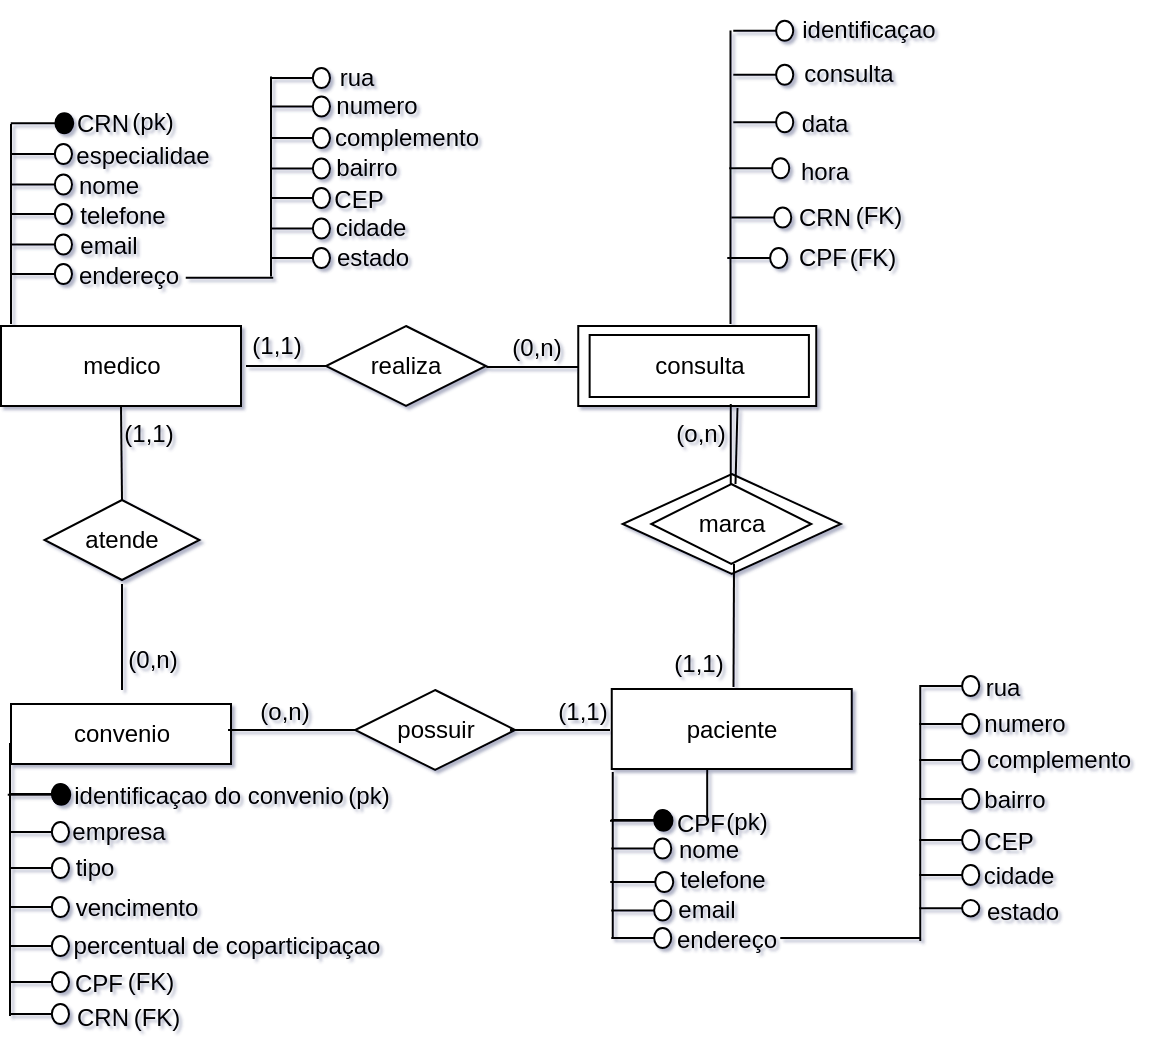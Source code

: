 <mxfile version="24.0.5" type="github">
  <diagram name="Página-1" id="uWUjfODtBJYcnfzakmmx">
    <mxGraphModel dx="1393" dy="789" grid="1" gridSize="10" guides="1" tooltips="1" connect="1" arrows="1" fold="1" page="1" pageScale="1" pageWidth="827" pageHeight="1169" background="#ffffff" math="0" shadow="1">
      <root>
        <mxCell id="0" />
        <mxCell id="1" parent="0" />
        <mxCell id="QiiDCX98zFiPI5cR9jm--214" value="" style="rhombus;whiteSpace=wrap;html=1;" vertex="1" parent="1">
          <mxGeometry x="438.32" y="415" width="109.12" height="50" as="geometry" />
        </mxCell>
        <mxCell id="QiiDCX98zFiPI5cR9jm--215" value="" style="rounded=0;whiteSpace=wrap;html=1;" vertex="1" parent="1">
          <mxGeometry x="416.13" y="341" width="119" height="40" as="geometry" />
        </mxCell>
        <mxCell id="QiiDCX98zFiPI5cR9jm--14" value="medico" style="rounded=0;whiteSpace=wrap;html=1;" vertex="1" parent="1">
          <mxGeometry x="127.5" y="341" width="120" height="40" as="geometry" />
        </mxCell>
        <mxCell id="QiiDCX98zFiPI5cR9jm--16" value="convenio" style="rounded=0;whiteSpace=wrap;html=1;" vertex="1" parent="1">
          <mxGeometry x="132.5" y="530" width="110" height="30" as="geometry" />
        </mxCell>
        <mxCell id="QiiDCX98zFiPI5cR9jm--20" value="" style="verticalLabelPosition=bottom;align=center;dashed=0;html=1;verticalAlign=top;shape=mxgraph.pid.fittings.blind_disc2;rotation=90;" vertex="1" parent="1">
          <mxGeometry x="143" y="224" width="10" height="31.25" as="geometry" />
        </mxCell>
        <mxCell id="QiiDCX98zFiPI5cR9jm--21" value="" style="verticalLabelPosition=bottom;align=center;dashed=0;html=1;verticalAlign=top;shape=mxgraph.pid.fittings.open_disc;rotation=90;" vertex="1" parent="1">
          <mxGeometry x="143" y="240" width="10" height="30" as="geometry" />
        </mxCell>
        <mxCell id="QiiDCX98zFiPI5cR9jm--22" value="" style="verticalLabelPosition=bottom;align=center;dashed=0;html=1;verticalAlign=top;shape=mxgraph.pid.fittings.single_flange;" vertex="1" parent="1">
          <mxGeometry x="130" y="240" width="5" height="100" as="geometry" />
        </mxCell>
        <mxCell id="QiiDCX98zFiPI5cR9jm--26" value="" style="verticalLabelPosition=bottom;align=center;dashed=0;html=1;verticalAlign=top;shape=mxgraph.pid.fittings.open_disc;rotation=90;" vertex="1" parent="1">
          <mxGeometry x="143" y="255.25" width="10" height="30" as="geometry" />
        </mxCell>
        <mxCell id="QiiDCX98zFiPI5cR9jm--27" value="" style="verticalLabelPosition=bottom;align=center;dashed=0;html=1;verticalAlign=top;shape=mxgraph.pid.fittings.open_disc;rotation=90;" vertex="1" parent="1">
          <mxGeometry x="143" y="270" width="10" height="30" as="geometry" />
        </mxCell>
        <mxCell id="QiiDCX98zFiPI5cR9jm--28" value="" style="verticalLabelPosition=bottom;align=center;dashed=0;html=1;verticalAlign=top;shape=mxgraph.pid.fittings.open_disc;rotation=90;" vertex="1" parent="1">
          <mxGeometry x="143" y="285.25" width="10" height="30" as="geometry" />
        </mxCell>
        <mxCell id="QiiDCX98zFiPI5cR9jm--29" value="" style="verticalLabelPosition=bottom;align=center;dashed=0;html=1;verticalAlign=top;shape=mxgraph.pid.fittings.open_disc;rotation=90;" vertex="1" parent="1">
          <mxGeometry x="143" y="300" width="10" height="30" as="geometry" />
        </mxCell>
        <mxCell id="QiiDCX98zFiPI5cR9jm--30" value="CRN" style="text;html=1;align=center;verticalAlign=middle;resizable=0;points=[];autosize=1;strokeColor=none;fillColor=none;" vertex="1" parent="1">
          <mxGeometry x="153" y="225.25" width="50" height="30" as="geometry" />
        </mxCell>
        <mxCell id="QiiDCX98zFiPI5cR9jm--31" value="especialidae" style="text;html=1;align=center;verticalAlign=middle;resizable=0;points=[];autosize=1;strokeColor=none;fillColor=none;" vertex="1" parent="1">
          <mxGeometry x="152.5" y="241" width="90" height="30" as="geometry" />
        </mxCell>
        <mxCell id="QiiDCX98zFiPI5cR9jm--32" value="nome" style="text;html=1;align=center;verticalAlign=middle;resizable=0;points=[];autosize=1;strokeColor=none;fillColor=none;" vertex="1" parent="1">
          <mxGeometry x="156" y="256.25" width="50" height="30" as="geometry" />
        </mxCell>
        <mxCell id="QiiDCX98zFiPI5cR9jm--33" value="telefone" style="text;html=1;align=center;verticalAlign=middle;resizable=0;points=[];autosize=1;strokeColor=none;fillColor=none;" vertex="1" parent="1">
          <mxGeometry x="152.5" y="271" width="70" height="30" as="geometry" />
        </mxCell>
        <mxCell id="QiiDCX98zFiPI5cR9jm--34" value="email" style="text;html=1;align=center;verticalAlign=middle;resizable=0;points=[];autosize=1;strokeColor=none;fillColor=none;" vertex="1" parent="1">
          <mxGeometry x="156" y="286.25" width="50" height="30" as="geometry" />
        </mxCell>
        <mxCell id="QiiDCX98zFiPI5cR9jm--35" value="endereço" style="text;html=1;align=center;verticalAlign=middle;resizable=0;points=[];autosize=1;strokeColor=none;fillColor=none;" vertex="1" parent="1">
          <mxGeometry x="156" y="301" width="70" height="30" as="geometry" />
        </mxCell>
        <mxCell id="QiiDCX98zFiPI5cR9jm--47" value="" style="verticalLabelPosition=bottom;align=center;dashed=0;html=1;verticalAlign=top;shape=mxgraph.pid.fittings.single_flange;rotation=90;" vertex="1" parent="1">
          <mxGeometry x="239.25" y="295" width="5" height="43.75" as="geometry" />
        </mxCell>
        <mxCell id="QiiDCX98zFiPI5cR9jm--49" value="" style="verticalLabelPosition=bottom;align=center;dashed=0;html=1;verticalAlign=top;shape=mxgraph.pid.fittings.single_flange;" vertex="1" parent="1">
          <mxGeometry x="260" y="216.25" width="5" height="100" as="geometry" />
        </mxCell>
        <mxCell id="QiiDCX98zFiPI5cR9jm--50" value="rua" style="text;html=1;align=center;verticalAlign=middle;resizable=0;points=[];autosize=1;strokeColor=none;fillColor=none;" vertex="1" parent="1">
          <mxGeometry x="285" y="202" width="40" height="30" as="geometry" />
        </mxCell>
        <mxCell id="QiiDCX98zFiPI5cR9jm--51" value="numero" style="text;html=1;align=center;verticalAlign=middle;resizable=0;points=[];autosize=1;strokeColor=none;fillColor=none;" vertex="1" parent="1">
          <mxGeometry x="285" y="216.25" width="60" height="30" as="geometry" />
        </mxCell>
        <mxCell id="QiiDCX98zFiPI5cR9jm--52" value="complemento" style="text;html=1;align=center;verticalAlign=middle;resizable=0;points=[];autosize=1;strokeColor=none;fillColor=none;" vertex="1" parent="1">
          <mxGeometry x="280" y="232" width="100" height="30" as="geometry" />
        </mxCell>
        <mxCell id="QiiDCX98zFiPI5cR9jm--53" value="bairro" style="text;html=1;align=center;verticalAlign=middle;resizable=0;points=[];autosize=1;strokeColor=none;fillColor=none;" vertex="1" parent="1">
          <mxGeometry x="285" y="247.25" width="50" height="30" as="geometry" />
        </mxCell>
        <mxCell id="QiiDCX98zFiPI5cR9jm--54" value="CEP" style="text;html=1;align=center;verticalAlign=middle;resizable=0;points=[];autosize=1;strokeColor=none;fillColor=none;" vertex="1" parent="1">
          <mxGeometry x="281" y="263" width="50" height="30" as="geometry" />
        </mxCell>
        <mxCell id="QiiDCX98zFiPI5cR9jm--55" value="cidade" style="text;html=1;align=center;verticalAlign=middle;resizable=0;points=[];autosize=1;strokeColor=none;fillColor=none;" vertex="1" parent="1">
          <mxGeometry x="282" y="277.25" width="60" height="30" as="geometry" />
        </mxCell>
        <mxCell id="QiiDCX98zFiPI5cR9jm--56" value="estado" style="text;html=1;align=center;verticalAlign=middle;resizable=0;points=[];autosize=1;strokeColor=none;fillColor=none;" vertex="1" parent="1">
          <mxGeometry x="283" y="292" width="60" height="30" as="geometry" />
        </mxCell>
        <mxCell id="QiiDCX98zFiPI5cR9jm--57" value="" style="verticalLabelPosition=bottom;align=center;dashed=0;html=1;verticalAlign=top;shape=mxgraph.pid.fittings.open_disc;rotation=90;" vertex="1" parent="1">
          <mxGeometry x="272" y="216.25" width="10" height="30" as="geometry" />
        </mxCell>
        <mxCell id="QiiDCX98zFiPI5cR9jm--58" value="" style="verticalLabelPosition=bottom;align=center;dashed=0;html=1;verticalAlign=top;shape=mxgraph.pid.fittings.open_disc;rotation=90;" vertex="1" parent="1">
          <mxGeometry x="272" y="202" width="10" height="30" as="geometry" />
        </mxCell>
        <mxCell id="QiiDCX98zFiPI5cR9jm--59" value="" style="verticalLabelPosition=bottom;align=center;dashed=0;html=1;verticalAlign=top;shape=mxgraph.pid.fittings.open_disc;rotation=90;" vertex="1" parent="1">
          <mxGeometry x="272" y="232" width="10" height="30" as="geometry" />
        </mxCell>
        <mxCell id="QiiDCX98zFiPI5cR9jm--60" value="" style="verticalLabelPosition=bottom;align=center;dashed=0;html=1;verticalAlign=top;shape=mxgraph.pid.fittings.open_disc;rotation=90;" vertex="1" parent="1">
          <mxGeometry x="272" y="247.25" width="10" height="30" as="geometry" />
        </mxCell>
        <mxCell id="QiiDCX98zFiPI5cR9jm--61" value="" style="verticalLabelPosition=bottom;align=center;dashed=0;html=1;verticalAlign=top;shape=mxgraph.pid.fittings.open_disc;rotation=90;" vertex="1" parent="1">
          <mxGeometry x="272" y="262" width="10" height="30" as="geometry" />
        </mxCell>
        <mxCell id="QiiDCX98zFiPI5cR9jm--62" value="" style="verticalLabelPosition=bottom;align=center;dashed=0;html=1;verticalAlign=top;shape=mxgraph.pid.fittings.open_disc;rotation=90;" vertex="1" parent="1">
          <mxGeometry x="272" y="277.25" width="10" height="30" as="geometry" />
        </mxCell>
        <mxCell id="QiiDCX98zFiPI5cR9jm--63" value="" style="verticalLabelPosition=bottom;align=center;dashed=0;html=1;verticalAlign=top;shape=mxgraph.pid.fittings.open_disc;rotation=90;" vertex="1" parent="1">
          <mxGeometry x="272" y="292" width="10" height="30" as="geometry" />
        </mxCell>
        <mxCell id="QiiDCX98zFiPI5cR9jm--73" value="" style="verticalLabelPosition=bottom;align=center;dashed=0;html=1;verticalAlign=top;shape=mxgraph.pid.fittings.single_flange;" vertex="1" parent="1">
          <mxGeometry x="430.88" y="564" width="5" height="82.51" as="geometry" />
        </mxCell>
        <mxCell id="QiiDCX98zFiPI5cR9jm--74" value="CPF" style="text;html=1;align=center;verticalAlign=middle;resizable=0;points=[];autosize=1;strokeColor=none;fillColor=none;" vertex="1" parent="1">
          <mxGeometry x="451.63" y="575" width="50" height="30" as="geometry" />
        </mxCell>
        <mxCell id="QiiDCX98zFiPI5cR9jm--240" value="" style="edgeStyle=orthogonalEdgeStyle;rounded=0;orthogonalLoop=1;jettySize=auto;html=1;" edge="1" parent="1" source="QiiDCX98zFiPI5cR9jm--75" target="QiiDCX98zFiPI5cR9jm--212">
          <mxGeometry relative="1" as="geometry" />
        </mxCell>
        <mxCell id="QiiDCX98zFiPI5cR9jm--75" value="nome" style="text;html=1;align=center;verticalAlign=middle;resizable=0;points=[];autosize=1;strokeColor=none;fillColor=none;" vertex="1" parent="1">
          <mxGeometry x="455.63" y="588.25" width="50" height="30" as="geometry" />
        </mxCell>
        <mxCell id="QiiDCX98zFiPI5cR9jm--76" value="telefone" style="text;html=1;align=center;verticalAlign=middle;resizable=0;points=[];autosize=1;strokeColor=none;fillColor=none;" vertex="1" parent="1">
          <mxGeometry x="452.63" y="603" width="70" height="30" as="geometry" />
        </mxCell>
        <mxCell id="QiiDCX98zFiPI5cR9jm--77" value="email" style="text;html=1;align=center;verticalAlign=middle;resizable=0;points=[];autosize=1;strokeColor=none;fillColor=none;" vertex="1" parent="1">
          <mxGeometry x="454.63" y="618.25" width="50" height="30" as="geometry" />
        </mxCell>
        <mxCell id="QiiDCX98zFiPI5cR9jm--78" value="endereço" style="text;html=1;align=center;verticalAlign=middle;resizable=0;points=[];autosize=1;strokeColor=none;fillColor=none;" vertex="1" parent="1">
          <mxGeometry x="454.63" y="633" width="70" height="30" as="geometry" />
        </mxCell>
        <mxCell id="QiiDCX98zFiPI5cR9jm--79" value="CEP" style="text;html=1;align=center;verticalAlign=middle;resizable=0;points=[];autosize=1;strokeColor=none;fillColor=none;" vertex="1" parent="1">
          <mxGeometry x="605.63" y="584" width="50" height="30" as="geometry" />
        </mxCell>
        <mxCell id="QiiDCX98zFiPI5cR9jm--81" value="" style="verticalLabelPosition=bottom;align=center;dashed=0;html=1;verticalAlign=top;shape=mxgraph.pid.fittings.open_disc;rotation=90;" vertex="1" parent="1">
          <mxGeometry x="442.63" y="587.25" width="10" height="30" as="geometry" />
        </mxCell>
        <mxCell id="QiiDCX98zFiPI5cR9jm--82" value="" style="verticalLabelPosition=bottom;align=center;dashed=0;html=1;verticalAlign=top;shape=mxgraph.pid.fittings.open_disc;rotation=90;" vertex="1" parent="1">
          <mxGeometry x="442.63" y="573" width="10" height="30" as="geometry" />
        </mxCell>
        <mxCell id="QiiDCX98zFiPI5cR9jm--83" value="" style="verticalLabelPosition=bottom;align=center;dashed=0;html=1;verticalAlign=top;shape=mxgraph.pid.fittings.open_disc;rotation=90;" vertex="1" parent="1">
          <mxGeometry x="442.88" y="603.25" width="10" height="31.5" as="geometry" />
        </mxCell>
        <mxCell id="QiiDCX98zFiPI5cR9jm--84" value="" style="verticalLabelPosition=bottom;align=center;dashed=0;html=1;verticalAlign=top;shape=mxgraph.pid.fittings.open_disc;rotation=90;" vertex="1" parent="1">
          <mxGeometry x="442.63" y="618.25" width="10" height="30" as="geometry" />
        </mxCell>
        <mxCell id="QiiDCX98zFiPI5cR9jm--85" value="" style="verticalLabelPosition=bottom;align=center;dashed=0;html=1;verticalAlign=top;shape=mxgraph.pid.fittings.open_disc;rotation=90;" vertex="1" parent="1">
          <mxGeometry x="442.63" y="632" width="10" height="30" as="geometry" />
        </mxCell>
        <mxCell id="QiiDCX98zFiPI5cR9jm--86" value="" style="verticalLabelPosition=bottom;align=center;dashed=0;html=1;verticalAlign=top;shape=mxgraph.pid.fittings.open_disc;rotation=90;" vertex="1" parent="1">
          <mxGeometry x="596.63" y="525" width="10" height="30" as="geometry" />
        </mxCell>
        <mxCell id="QiiDCX98zFiPI5cR9jm--88" value="" style="verticalLabelPosition=bottom;align=center;dashed=0;html=1;verticalAlign=top;shape=mxgraph.pid.fittings.open_disc;rotation=90;" vertex="1" parent="1">
          <mxGeometry x="596.63" y="562.5" width="10" height="30" as="geometry" />
        </mxCell>
        <mxCell id="QiiDCX98zFiPI5cR9jm--89" value="" style="verticalLabelPosition=bottom;align=center;dashed=0;html=1;verticalAlign=top;shape=mxgraph.pid.fittings.open_disc;rotation=90;" vertex="1" parent="1">
          <mxGeometry x="596.63" y="583" width="10" height="30" as="geometry" />
        </mxCell>
        <mxCell id="QiiDCX98zFiPI5cR9jm--90" value="" style="verticalLabelPosition=bottom;align=center;dashed=0;html=1;verticalAlign=top;shape=mxgraph.pid.fittings.open_disc;rotation=90;" vertex="1" parent="1">
          <mxGeometry x="596.63" y="506" width="10" height="30" as="geometry" />
        </mxCell>
        <mxCell id="QiiDCX98zFiPI5cR9jm--91" value="" style="verticalLabelPosition=bottom;align=center;dashed=0;html=1;verticalAlign=top;shape=mxgraph.pid.fittings.open_disc;rotation=90;" vertex="1" parent="1">
          <mxGeometry x="596.63" y="543" width="10" height="30" as="geometry" />
        </mxCell>
        <mxCell id="QiiDCX98zFiPI5cR9jm--92" value="" style="verticalLabelPosition=bottom;align=center;dashed=0;html=1;verticalAlign=top;shape=mxgraph.pid.fittings.open_disc;rotation=90;" vertex="1" parent="1">
          <mxGeometry x="596.63" y="600.5" width="10" height="30" as="geometry" />
        </mxCell>
        <mxCell id="QiiDCX98zFiPI5cR9jm--93" value="" style="verticalLabelPosition=bottom;align=center;dashed=0;html=1;verticalAlign=top;shape=mxgraph.pid.fittings.open_disc;rotation=90;" vertex="1" parent="1">
          <mxGeometry x="597.51" y="617.13" width="8.25" height="30" as="geometry" />
        </mxCell>
        <mxCell id="QiiDCX98zFiPI5cR9jm--94" value="numero" style="text;html=1;align=center;verticalAlign=middle;resizable=0;points=[];autosize=1;strokeColor=none;fillColor=none;" vertex="1" parent="1">
          <mxGeometry x="608.63" y="525" width="60" height="30" as="geometry" />
        </mxCell>
        <mxCell id="QiiDCX98zFiPI5cR9jm--95" value="estado" style="text;html=1;align=center;verticalAlign=middle;resizable=0;points=[];autosize=1;strokeColor=none;fillColor=none;" vertex="1" parent="1">
          <mxGeometry x="607.63" y="618.5" width="60" height="30" as="geometry" />
        </mxCell>
        <mxCell id="QiiDCX98zFiPI5cR9jm--96" value="rua" style="text;html=1;align=center;verticalAlign=middle;resizable=0;points=[];autosize=1;strokeColor=none;fillColor=none;" vertex="1" parent="1">
          <mxGeometry x="607.63" y="506.88" width="40" height="30" as="geometry" />
        </mxCell>
        <mxCell id="QiiDCX98zFiPI5cR9jm--97" value="bairro" style="text;html=1;align=center;verticalAlign=middle;resizable=0;points=[];autosize=1;strokeColor=none;fillColor=none;" vertex="1" parent="1">
          <mxGeometry x="608.63" y="563" width="50" height="30" as="geometry" />
        </mxCell>
        <mxCell id="QiiDCX98zFiPI5cR9jm--98" value="cidade" style="text;html=1;align=center;verticalAlign=middle;resizable=0;points=[];autosize=1;strokeColor=none;fillColor=none;" vertex="1" parent="1">
          <mxGeometry x="605.63" y="600.5" width="60" height="30" as="geometry" />
        </mxCell>
        <mxCell id="QiiDCX98zFiPI5cR9jm--99" value="" style="verticalLabelPosition=bottom;align=center;dashed=0;html=1;verticalAlign=top;shape=mxgraph.pid.fittings.single_flange;" vertex="1" parent="1">
          <mxGeometry x="584.63" y="521.5" width="5" height="127" as="geometry" />
        </mxCell>
        <mxCell id="QiiDCX98zFiPI5cR9jm--100" value="" style="verticalLabelPosition=bottom;align=center;dashed=0;html=1;verticalAlign=top;shape=mxgraph.pid.fittings.single_flange;rotation=90;" vertex="1" parent="1">
          <mxGeometry x="532.63" y="612" width="39" height="70" as="geometry" />
        </mxCell>
        <mxCell id="QiiDCX98zFiPI5cR9jm--103" value="percentual de coparticipaçao" style="text;html=1;align=center;verticalAlign=middle;resizable=0;points=[];autosize=1;strokeColor=none;fillColor=none;" vertex="1" parent="1">
          <mxGeometry x="149.5" y="636" width="180" height="30" as="geometry" />
        </mxCell>
        <mxCell id="QiiDCX98zFiPI5cR9jm--104" value="tipo" style="text;html=1;align=center;verticalAlign=middle;resizable=0;points=[];autosize=1;strokeColor=none;fillColor=none;" vertex="1" parent="1">
          <mxGeometry x="154" y="597" width="40" height="30" as="geometry" />
        </mxCell>
        <mxCell id="QiiDCX98zFiPI5cR9jm--105" value="" style="verticalLabelPosition=bottom;align=center;dashed=0;html=1;verticalAlign=top;shape=mxgraph.pid.fittings.open_disc;rotation=90;" vertex="1" parent="1">
          <mxGeometry x="141.5" y="579" width="10" height="30" as="geometry" />
        </mxCell>
        <mxCell id="QiiDCX98zFiPI5cR9jm--106" value="" style="verticalLabelPosition=bottom;align=center;dashed=0;html=1;verticalAlign=top;shape=mxgraph.pid.fittings.open_disc;rotation=90;" vertex="1" parent="1">
          <mxGeometry x="141.5" y="616.5" width="10" height="30" as="geometry" />
        </mxCell>
        <mxCell id="QiiDCX98zFiPI5cR9jm--107" value="" style="verticalLabelPosition=bottom;align=center;dashed=0;html=1;verticalAlign=top;shape=mxgraph.pid.fittings.open_disc;rotation=90;" vertex="1" parent="1">
          <mxGeometry x="141.5" y="636" width="10" height="30" as="geometry" />
        </mxCell>
        <mxCell id="QiiDCX98zFiPI5cR9jm--108" value="" style="verticalLabelPosition=bottom;align=center;dashed=0;html=1;verticalAlign=top;shape=mxgraph.pid.fittings.open_disc;rotation=90;" vertex="1" parent="1">
          <mxGeometry x="141.5" y="560" width="10" height="30" as="geometry" />
        </mxCell>
        <mxCell id="QiiDCX98zFiPI5cR9jm--109" value="" style="verticalLabelPosition=bottom;align=center;dashed=0;html=1;verticalAlign=top;shape=mxgraph.pid.fittings.open_disc;rotation=90;" vertex="1" parent="1">
          <mxGeometry x="141.5" y="597" width="10" height="30" as="geometry" />
        </mxCell>
        <mxCell id="QiiDCX98zFiPI5cR9jm--112" value="empresa" style="text;html=1;align=center;verticalAlign=middle;resizable=0;points=[];autosize=1;strokeColor=none;fillColor=none;" vertex="1" parent="1">
          <mxGeometry x="150.5" y="579" width="70" height="30" as="geometry" />
        </mxCell>
        <mxCell id="QiiDCX98zFiPI5cR9jm--114" value="identificaçao do convenio" style="text;html=1;align=center;verticalAlign=middle;resizable=0;points=[];autosize=1;strokeColor=none;fillColor=none;" vertex="1" parent="1">
          <mxGeometry x="150.5" y="561" width="160" height="30" as="geometry" />
        </mxCell>
        <mxCell id="QiiDCX98zFiPI5cR9jm--115" value="vencimento" style="text;html=1;align=center;verticalAlign=middle;resizable=0;points=[];autosize=1;strokeColor=none;fillColor=none;" vertex="1" parent="1">
          <mxGeometry x="155" y="616.5" width="80" height="30" as="geometry" />
        </mxCell>
        <mxCell id="QiiDCX98zFiPI5cR9jm--117" value="" style="verticalLabelPosition=bottom;align=center;dashed=0;html=1;verticalAlign=top;shape=mxgraph.pid.fittings.single_flange;" vertex="1" parent="1">
          <mxGeometry x="129.5" y="549.5" width="5" height="136.5" as="geometry" />
        </mxCell>
        <mxCell id="QiiDCX98zFiPI5cR9jm--118" value="realiza" style="rhombus;whiteSpace=wrap;html=1;rotation=0;" vertex="1" parent="1">
          <mxGeometry x="290" y="341" width="80" height="40" as="geometry" />
        </mxCell>
        <mxCell id="QiiDCX98zFiPI5cR9jm--119" value="atende" style="rhombus;whiteSpace=wrap;html=1;" vertex="1" parent="1">
          <mxGeometry x="149.25" y="428" width="77.5" height="40" as="geometry" />
        </mxCell>
        <mxCell id="QiiDCX98zFiPI5cR9jm--139" value="data" style="text;html=1;align=center;verticalAlign=middle;resizable=0;points=[];autosize=1;strokeColor=none;fillColor=none;" vertex="1" parent="1">
          <mxGeometry x="513.63" y="225.13" width="50" height="30" as="geometry" />
        </mxCell>
        <mxCell id="QiiDCX98zFiPI5cR9jm--140" value="consulta" style="text;html=1;align=center;verticalAlign=middle;resizable=0;points=[];autosize=1;strokeColor=none;fillColor=none;" vertex="1" parent="1">
          <mxGeometry x="515.63" y="200.38" width="70" height="30" as="geometry" />
        </mxCell>
        <mxCell id="QiiDCX98zFiPI5cR9jm--141" value="identificaçao" style="text;html=1;align=center;verticalAlign=middle;resizable=0;points=[];autosize=1;strokeColor=none;fillColor=none;" vertex="1" parent="1">
          <mxGeometry x="515.63" y="178.13" width="90" height="30" as="geometry" />
        </mxCell>
        <mxCell id="QiiDCX98zFiPI5cR9jm--142" value="" style="verticalLabelPosition=bottom;align=center;dashed=0;html=1;verticalAlign=top;shape=mxgraph.pid.fittings.open_disc;rotation=90;" vertex="1" parent="1">
          <mxGeometry x="503.63" y="178.38" width="10" height="30" as="geometry" />
        </mxCell>
        <mxCell id="QiiDCX98zFiPI5cR9jm--143" value="" style="verticalLabelPosition=bottom;align=center;dashed=0;html=1;verticalAlign=top;shape=mxgraph.pid.fittings.open_disc;rotation=90;" vertex="1" parent="1">
          <mxGeometry x="503.63" y="200.38" width="10" height="30" as="geometry" />
        </mxCell>
        <mxCell id="QiiDCX98zFiPI5cR9jm--144" value="" style="verticalLabelPosition=bottom;align=center;dashed=0;html=1;verticalAlign=top;shape=mxgraph.pid.fittings.open_disc;rotation=90;" vertex="1" parent="1">
          <mxGeometry x="503.63" y="224.13" width="10" height="30" as="geometry" />
        </mxCell>
        <mxCell id="QiiDCX98zFiPI5cR9jm--145" value="" style="verticalLabelPosition=bottom;align=center;dashed=0;html=1;verticalAlign=top;shape=mxgraph.pid.fittings.open_disc;rotation=90;" vertex="1" parent="1">
          <mxGeometry x="501.63" y="247.13" width="10" height="30" as="geometry" />
        </mxCell>
        <mxCell id="QiiDCX98zFiPI5cR9jm--146" value="" style="verticalLabelPosition=bottom;align=center;dashed=0;html=1;verticalAlign=top;shape=mxgraph.pid.fittings.single_flange;" vertex="1" parent="1">
          <mxGeometry x="489.75" y="193.25" width="5" height="146.75" as="geometry" />
        </mxCell>
        <mxCell id="QiiDCX98zFiPI5cR9jm--147" value="paciente" style="rounded=0;whiteSpace=wrap;html=1;" vertex="1" parent="1">
          <mxGeometry x="432.88" y="522.5" width="120" height="40" as="geometry" />
        </mxCell>
        <mxCell id="QiiDCX98zFiPI5cR9jm--155" value="complemento" style="text;html=1;align=center;verticalAlign=middle;resizable=0;points=[];autosize=1;strokeColor=none;fillColor=none;" vertex="1" parent="1">
          <mxGeometry x="605.63" y="543" width="100" height="30" as="geometry" />
        </mxCell>
        <mxCell id="QiiDCX98zFiPI5cR9jm--185" value="hora" style="text;html=1;align=center;verticalAlign=middle;resizable=0;points=[];autosize=1;strokeColor=none;fillColor=none;" vertex="1" parent="1">
          <mxGeometry x="513.63" y="248.88" width="50" height="30" as="geometry" />
        </mxCell>
        <mxCell id="QiiDCX98zFiPI5cR9jm--186" value="marca" style="rhombus;whiteSpace=wrap;html=1;rotation=0;" vertex="1" parent="1">
          <mxGeometry x="452.63" y="420" width="80" height="40" as="geometry" />
        </mxCell>
        <mxCell id="QiiDCX98zFiPI5cR9jm--187" value="possuir" style="rhombus;whiteSpace=wrap;html=1;rotation=0;" vertex="1" parent="1">
          <mxGeometry x="304.56" y="523" width="80" height="40" as="geometry" />
        </mxCell>
        <mxCell id="QiiDCX98zFiPI5cR9jm--202" value="" style="verticalLabelPosition=bottom;align=center;dashed=0;html=1;verticalAlign=top;shape=mxgraph.pid.fittings.blind_disc2;rotation=90;" vertex="1" parent="1">
          <mxGeometry x="442.63" y="572.75" width="10" height="31.25" as="geometry" />
        </mxCell>
        <mxCell id="QiiDCX98zFiPI5cR9jm--203" value="(pk)" style="text;html=1;align=center;verticalAlign=middle;resizable=0;points=[];autosize=1;strokeColor=none;fillColor=none;" vertex="1" parent="1">
          <mxGeometry x="479.75" y="574" width="40" height="30" as="geometry" />
        </mxCell>
        <mxCell id="QiiDCX98zFiPI5cR9jm--204" value="(pk)" style="text;html=1;align=center;verticalAlign=middle;resizable=0;points=[];autosize=1;strokeColor=none;fillColor=none;" vertex="1" parent="1">
          <mxGeometry x="182.75" y="224" width="40" height="30" as="geometry" />
        </mxCell>
        <mxCell id="QiiDCX98zFiPI5cR9jm--205" value="(1,1)" style="text;html=1;align=center;verticalAlign=middle;resizable=0;points=[];autosize=1;strokeColor=none;fillColor=none;" vertex="1" parent="1">
          <mxGeometry x="392.63" y="519" width="50" height="30" as="geometry" />
        </mxCell>
        <mxCell id="QiiDCX98zFiPI5cR9jm--206" value="(o,n)" style="text;html=1;align=center;verticalAlign=middle;resizable=0;points=[];autosize=1;strokeColor=none;fillColor=none;" vertex="1" parent="1">
          <mxGeometry x="244" y="519" width="50" height="30" as="geometry" />
        </mxCell>
        <mxCell id="QiiDCX98zFiPI5cR9jm--207" value="(1,1)" style="text;html=1;align=center;verticalAlign=middle;resizable=0;points=[];autosize=1;strokeColor=none;fillColor=none;" vertex="1" parent="1">
          <mxGeometry x="175.5" y="380" width="50" height="30" as="geometry" />
        </mxCell>
        <mxCell id="QiiDCX98zFiPI5cR9jm--208" value="(0,n)" style="text;html=1;align=center;verticalAlign=middle;resizable=0;points=[];autosize=1;strokeColor=none;fillColor=none;" vertex="1" parent="1">
          <mxGeometry x="178" y="493" width="50" height="30" as="geometry" />
        </mxCell>
        <mxCell id="QiiDCX98zFiPI5cR9jm--209" value="(o,n)" style="text;html=1;align=center;verticalAlign=middle;resizable=0;points=[];autosize=1;strokeColor=none;fillColor=none;" vertex="1" parent="1">
          <mxGeometry x="451.63" y="380" width="50" height="30" as="geometry" />
        </mxCell>
        <mxCell id="QiiDCX98zFiPI5cR9jm--210" value="(0,n)" style="text;html=1;align=center;verticalAlign=middle;resizable=0;points=[];autosize=1;strokeColor=none;fillColor=none;" vertex="1" parent="1">
          <mxGeometry x="370" y="337.25" width="50" height="30" as="geometry" />
        </mxCell>
        <mxCell id="QiiDCX98zFiPI5cR9jm--211" value="(1,1)" style="text;html=1;align=center;verticalAlign=middle;resizable=0;points=[];autosize=1;strokeColor=none;fillColor=none;" vertex="1" parent="1">
          <mxGeometry x="240" y="335.5" width="50" height="30" as="geometry" />
        </mxCell>
        <mxCell id="QiiDCX98zFiPI5cR9jm--212" value="(1,1)" style="text;html=1;align=center;verticalAlign=middle;resizable=0;points=[];autosize=1;strokeColor=none;fillColor=none;" vertex="1" parent="1">
          <mxGeometry x="450.63" y="495" width="50" height="30" as="geometry" />
        </mxCell>
        <mxCell id="QiiDCX98zFiPI5cR9jm--213" value="" style="verticalLabelPosition=bottom;align=center;dashed=0;html=1;verticalAlign=top;shape=mxgraph.pid.fittings.blind_disc2;rotation=90;" vertex="1" parent="1">
          <mxGeometry x="141.5" y="559.75" width="10" height="31.25" as="geometry" />
        </mxCell>
        <mxCell id="QiiDCX98zFiPI5cR9jm--218" value="" style="endArrow=none;html=1;rounded=0;" edge="1" parent="1">
          <mxGeometry width="50" height="50" relative="1" as="geometry">
            <mxPoint x="188" y="523" as="sourcePoint" />
            <mxPoint x="188" y="470" as="targetPoint" />
            <Array as="points" />
          </mxGeometry>
        </mxCell>
        <mxCell id="QiiDCX98zFiPI5cR9jm--220" value="" style="endArrow=none;html=1;rounded=0;" edge="1" parent="1">
          <mxGeometry width="50" height="50" relative="1" as="geometry">
            <mxPoint x="250" y="361" as="sourcePoint" />
            <mxPoint x="290" y="361" as="targetPoint" />
            <Array as="points" />
          </mxGeometry>
        </mxCell>
        <mxCell id="QiiDCX98zFiPI5cR9jm--224" value="" style="endArrow=none;html=1;rounded=0;exitX=0.5;exitY=0;exitDx=0;exitDy=0;" edge="1" parent="1" source="QiiDCX98zFiPI5cR9jm--119">
          <mxGeometry width="50" height="50" relative="1" as="geometry">
            <mxPoint x="187" y="431" as="sourcePoint" />
            <mxPoint x="187.5" y="381" as="targetPoint" />
            <Array as="points" />
          </mxGeometry>
        </mxCell>
        <mxCell id="QiiDCX98zFiPI5cR9jm--225" value="" style="endArrow=none;html=1;rounded=0;" edge="1" parent="1">
          <mxGeometry width="50" height="50" relative="1" as="geometry">
            <mxPoint x="492.38" y="420" as="sourcePoint" />
            <mxPoint x="492.38" y="380" as="targetPoint" />
            <Array as="points" />
          </mxGeometry>
        </mxCell>
        <mxCell id="QiiDCX98zFiPI5cR9jm--226" value="" style="endArrow=none;html=1;rounded=0;" edge="1" parent="1">
          <mxGeometry width="50" height="50" relative="1" as="geometry">
            <mxPoint x="493.75" y="521.5" as="sourcePoint" />
            <mxPoint x="494" y="460" as="targetPoint" />
            <Array as="points" />
          </mxGeometry>
        </mxCell>
        <mxCell id="QiiDCX98zFiPI5cR9jm--227" value="" style="endArrow=none;html=1;rounded=0;exitX=-0.02;exitY=0.725;exitDx=0;exitDy=0;exitPerimeter=0;" edge="1" parent="1">
          <mxGeometry width="50" height="50" relative="1" as="geometry">
            <mxPoint x="370.13" y="361.5" as="sourcePoint" />
            <mxPoint x="416.13" y="361.5" as="targetPoint" />
            <Array as="points" />
          </mxGeometry>
        </mxCell>
        <mxCell id="QiiDCX98zFiPI5cR9jm--228" value="" style="endArrow=none;html=1;rounded=0;entryX=0;entryY=0.5;entryDx=0;entryDy=0;exitX=-0.08;exitY=0.8;exitDx=0;exitDy=0;exitPerimeter=0;" edge="1" parent="1">
          <mxGeometry width="50" height="50" relative="1" as="geometry">
            <mxPoint x="241" y="543" as="sourcePoint" />
            <mxPoint x="305.56" y="543" as="targetPoint" />
            <Array as="points" />
          </mxGeometry>
        </mxCell>
        <mxCell id="QiiDCX98zFiPI5cR9jm--229" value="" style="endArrow=none;html=1;rounded=0;" edge="1" parent="1">
          <mxGeometry width="50" height="50" relative="1" as="geometry">
            <mxPoint x="382" y="543" as="sourcePoint" />
            <mxPoint x="432" y="543" as="targetPoint" />
            <Array as="points">
              <mxPoint x="382" y="543" />
            </Array>
          </mxGeometry>
        </mxCell>
        <mxCell id="QiiDCX98zFiPI5cR9jm--230" value="" style="endArrow=none;html=1;rounded=0;" edge="1" parent="1">
          <mxGeometry width="50" height="50" relative="1" as="geometry">
            <mxPoint x="494.75" y="420" as="sourcePoint" />
            <mxPoint x="495.75" y="382" as="targetPoint" />
            <Array as="points" />
          </mxGeometry>
        </mxCell>
        <mxCell id="QiiDCX98zFiPI5cR9jm--138" value="consulta" style="rounded=0;whiteSpace=wrap;html=1;" vertex="1" parent="1">
          <mxGeometry x="421.82" y="345.5" width="109.63" height="31" as="geometry" />
        </mxCell>
        <mxCell id="QiiDCX98zFiPI5cR9jm--231" value="(pk)" style="text;html=1;align=center;verticalAlign=middle;resizable=0;points=[];autosize=1;strokeColor=none;fillColor=none;" vertex="1" parent="1">
          <mxGeometry x="291" y="561" width="40" height="30" as="geometry" />
        </mxCell>
        <mxCell id="QiiDCX98zFiPI5cR9jm--232" value="CRN" style="text;html=1;align=center;verticalAlign=middle;resizable=0;points=[];autosize=1;strokeColor=none;fillColor=none;" vertex="1" parent="1">
          <mxGeometry x="513.63" y="271.75" width="50" height="30" as="geometry" />
        </mxCell>
        <mxCell id="QiiDCX98zFiPI5cR9jm--233" value="(FK)" style="text;html=1;align=center;verticalAlign=middle;resizable=0;points=[];autosize=1;strokeColor=none;fillColor=none;" vertex="1" parent="1">
          <mxGeometry x="541.44" y="270.75" width="50" height="30" as="geometry" />
        </mxCell>
        <mxCell id="QiiDCX98zFiPI5cR9jm--234" value="" style="verticalLabelPosition=bottom;align=center;dashed=0;html=1;verticalAlign=top;shape=mxgraph.pid.fittings.open_disc;rotation=90;" vertex="1" parent="1">
          <mxGeometry x="502.63" y="271.75" width="10" height="30" as="geometry" />
        </mxCell>
        <mxCell id="QiiDCX98zFiPI5cR9jm--236" value="(FK)" style="text;html=1;align=center;verticalAlign=middle;resizable=0;points=[];autosize=1;strokeColor=none;fillColor=none;" vertex="1" parent="1">
          <mxGeometry x="537.63" y="292" width="50" height="30" as="geometry" />
        </mxCell>
        <mxCell id="QiiDCX98zFiPI5cR9jm--238" value="CPF" style="text;html=1;align=center;verticalAlign=middle;resizable=0;points=[];autosize=1;strokeColor=none;fillColor=none;" vertex="1" parent="1">
          <mxGeometry x="512.63" y="292" width="50" height="30" as="geometry" />
        </mxCell>
        <mxCell id="QiiDCX98zFiPI5cR9jm--239" value="" style="verticalLabelPosition=bottom;align=center;dashed=0;html=1;verticalAlign=top;shape=mxgraph.pid.fittings.open_disc;rotation=90;" vertex="1" parent="1">
          <mxGeometry x="500.63" y="292" width="10" height="30" as="geometry" />
        </mxCell>
        <mxCell id="QiiDCX98zFiPI5cR9jm--241" value="CPF" style="text;html=1;align=center;verticalAlign=middle;resizable=0;points=[];autosize=1;strokeColor=none;fillColor=none;" vertex="1" parent="1">
          <mxGeometry x="150.5" y="655" width="50" height="30" as="geometry" />
        </mxCell>
        <mxCell id="QiiDCX98zFiPI5cR9jm--243" value="(FK)" style="text;html=1;align=center;verticalAlign=middle;resizable=0;points=[];autosize=1;strokeColor=none;fillColor=none;" vertex="1" parent="1">
          <mxGeometry x="176.75" y="654" width="50" height="30" as="geometry" />
        </mxCell>
        <mxCell id="QiiDCX98zFiPI5cR9jm--244" value="" style="verticalLabelPosition=bottom;align=center;dashed=0;html=1;verticalAlign=top;shape=mxgraph.pid.fittings.open_disc;rotation=90;" vertex="1" parent="1">
          <mxGeometry x="141.5" y="654" width="10" height="30" as="geometry" />
        </mxCell>
        <mxCell id="QiiDCX98zFiPI5cR9jm--245" value="(FK)" style="text;html=1;align=center;verticalAlign=middle;resizable=0;points=[];autosize=1;strokeColor=none;fillColor=none;" vertex="1" parent="1">
          <mxGeometry x="179.75" y="672" width="50" height="30" as="geometry" />
        </mxCell>
        <mxCell id="QiiDCX98zFiPI5cR9jm--246" value="CRN" style="text;html=1;align=center;verticalAlign=middle;resizable=0;points=[];autosize=1;strokeColor=none;fillColor=none;" vertex="1" parent="1">
          <mxGeometry x="152.5" y="672" width="50" height="30" as="geometry" />
        </mxCell>
        <mxCell id="QiiDCX98zFiPI5cR9jm--247" value="" style="verticalLabelPosition=bottom;align=center;dashed=0;html=1;verticalAlign=top;shape=mxgraph.pid.fittings.open_disc;rotation=90;" vertex="1" parent="1">
          <mxGeometry x="141.5" y="670" width="10" height="30" as="geometry" />
        </mxCell>
      </root>
    </mxGraphModel>
  </diagram>
</mxfile>
